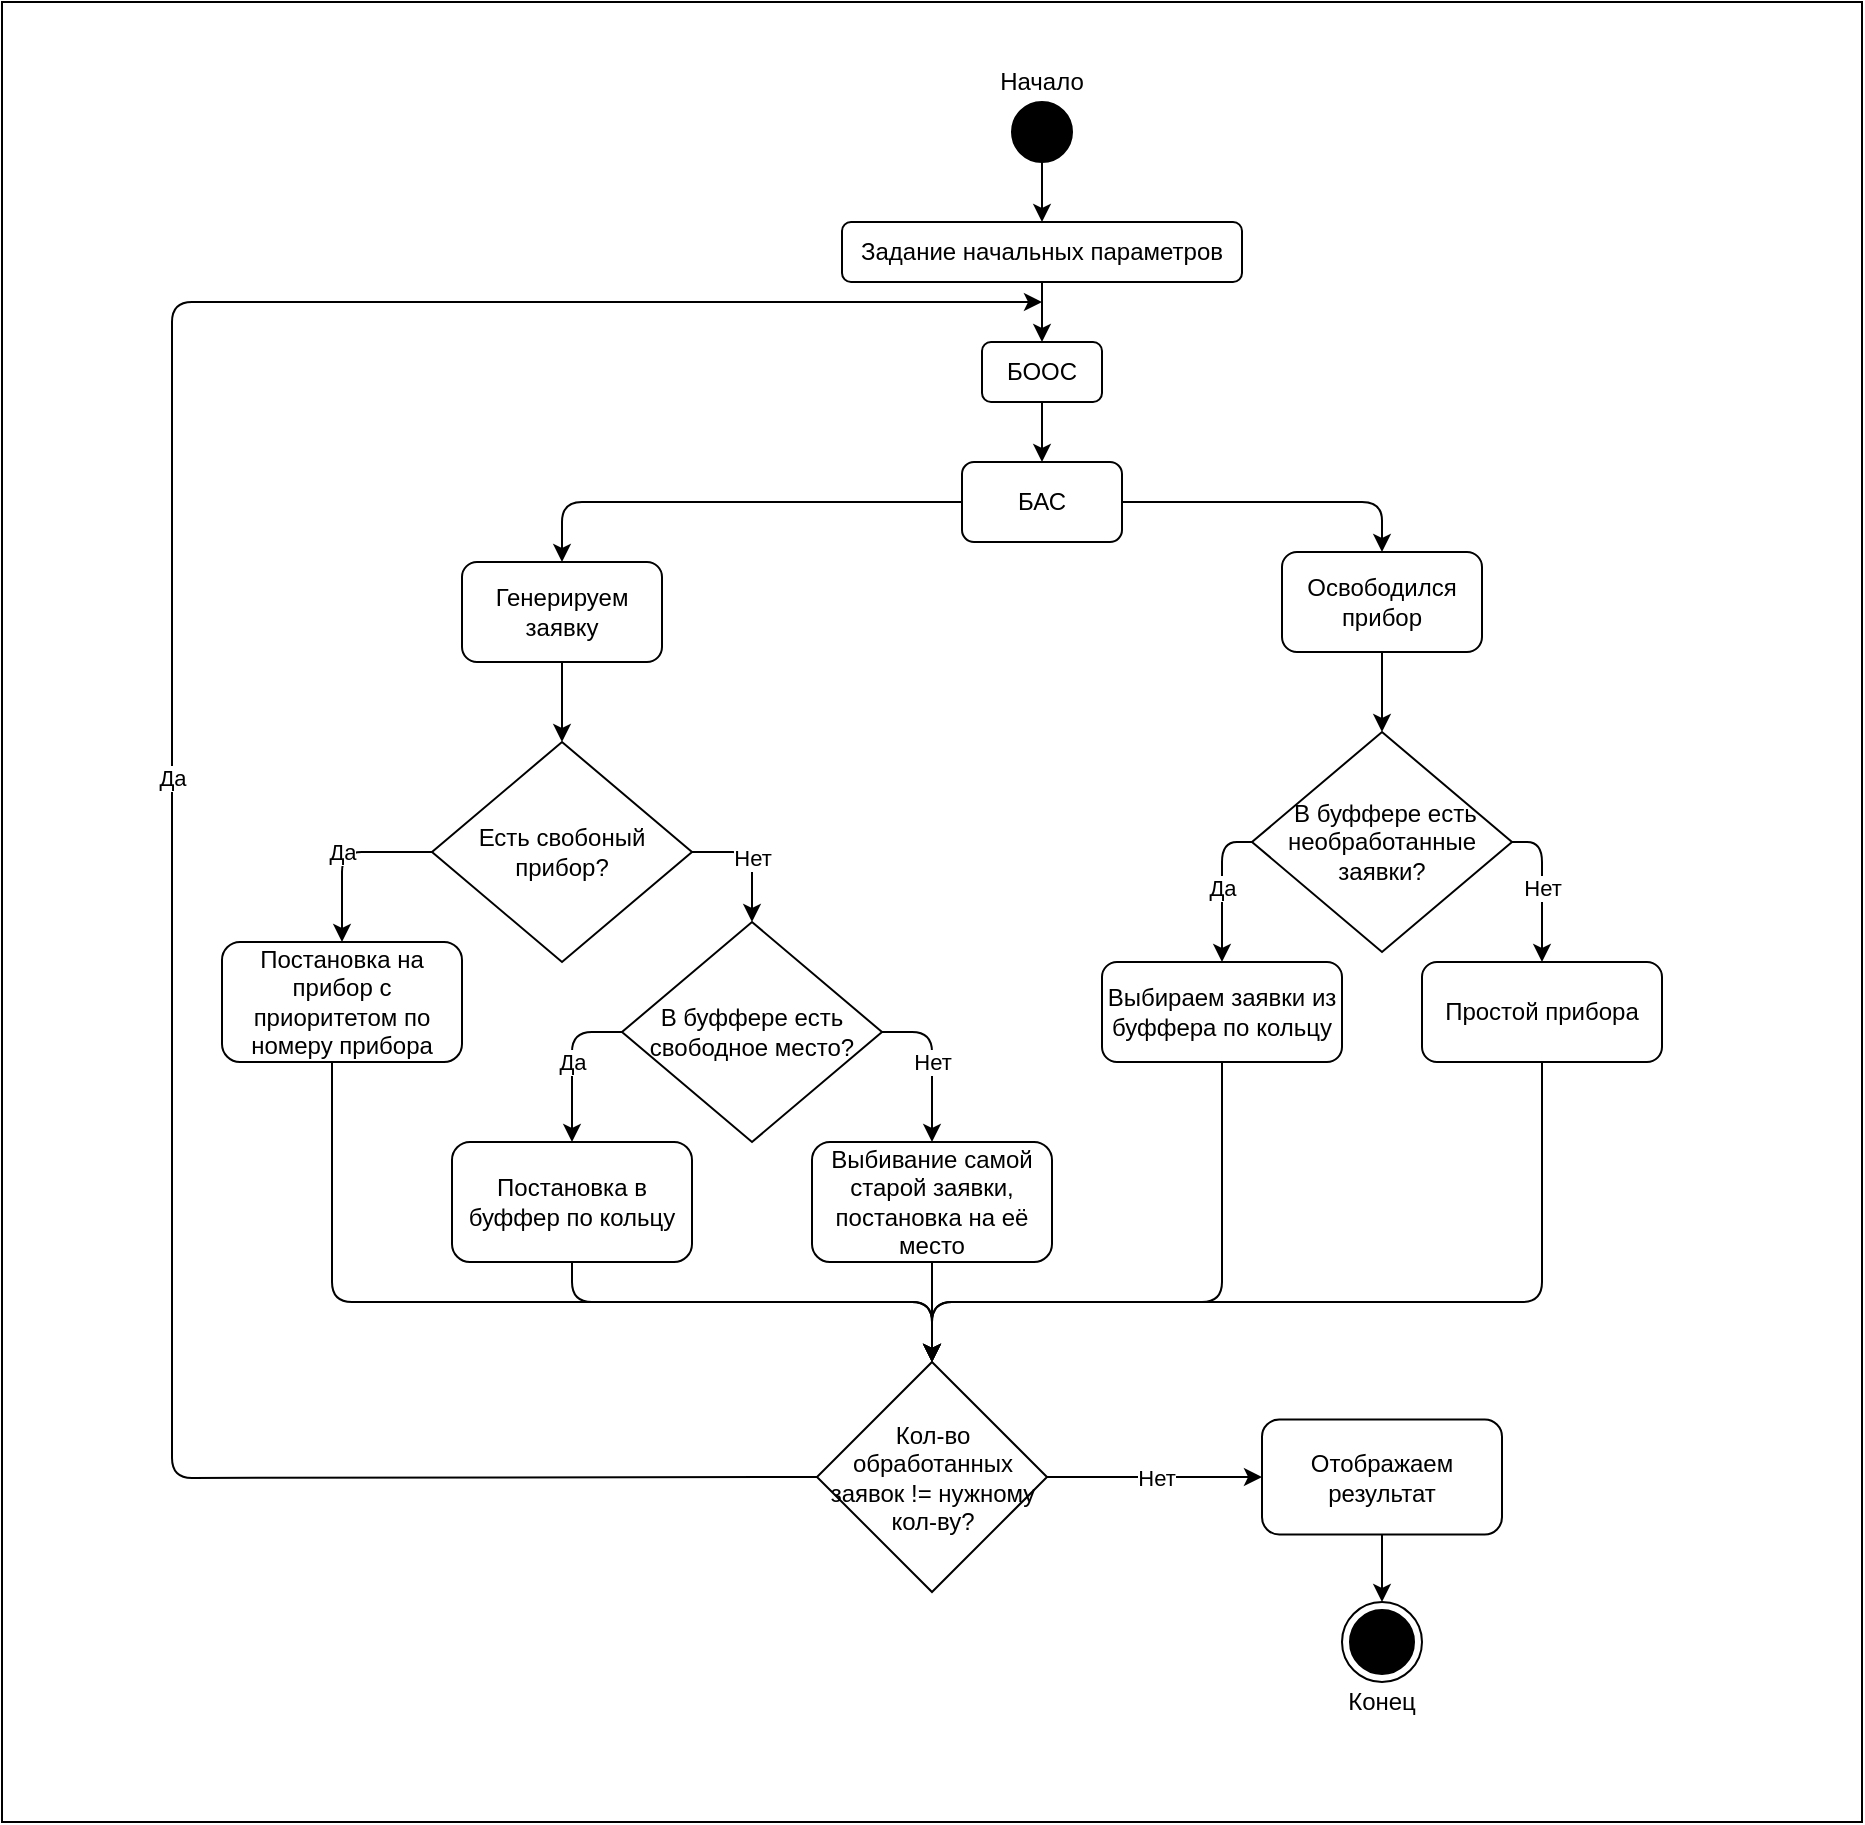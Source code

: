 <mxfile version="13.1.11" type="google"><diagram id="I2J8maqeOVjhnqBzBEfu" name="Page-1"><mxGraphModel dx="2650" dy="913" grid="1" gridSize="10" guides="1" tooltips="1" connect="1" arrows="1" fold="1" page="1" pageScale="1" pageWidth="850" pageHeight="1100" math="0" shadow="0"><root><mxCell id="0"/><mxCell id="1" parent="0"/><mxCell id="idZHF2T4VlLwFR4IimMt-74" value="" style="rounded=0;whiteSpace=wrap;html=1;strokeColor=#000000;fillColor=#FFFFFF;" vertex="1" parent="1"><mxGeometry x="-345" width="930" height="910" as="geometry"/></mxCell><mxCell id="idZHF2T4VlLwFR4IimMt-7" value="" style="edgeStyle=orthogonalEdgeStyle;rounded=0;orthogonalLoop=1;jettySize=auto;html=1;entryX=0.5;entryY=0;entryDx=0;entryDy=0;" edge="1" parent="1" source="idZHF2T4VlLwFR4IimMt-1" target="idZHF2T4VlLwFR4IimMt-5"><mxGeometry relative="1" as="geometry"><mxPoint x="240" y="75" as="targetPoint"/></mxGeometry></mxCell><mxCell id="idZHF2T4VlLwFR4IimMt-1" value="" style="ellipse;whiteSpace=wrap;html=1;aspect=fixed;strokeColor=#000000;fillColor=#000000;fontColor=#ffffff;" vertex="1" parent="1"><mxGeometry x="160" y="50" width="30" height="30" as="geometry"/></mxCell><mxCell id="idZHF2T4VlLwFR4IimMt-2" value="Начало" style="text;html=1;strokeColor=none;fillColor=none;align=center;verticalAlign=middle;whiteSpace=wrap;rounded=0;" vertex="1" parent="1"><mxGeometry x="155" y="30" width="40" height="20" as="geometry"/></mxCell><mxCell id="idZHF2T4VlLwFR4IimMt-5" value="Задание начальных параметров" style="rounded=1;whiteSpace=wrap;html=1;strokeColor=#000000;fillColor=#FFFFFF;" vertex="1" parent="1"><mxGeometry x="75" y="110" width="200" height="30" as="geometry"/></mxCell><mxCell id="idZHF2T4VlLwFR4IimMt-8" value="БООС" style="rounded=1;whiteSpace=wrap;html=1;strokeColor=#000000;fillColor=#FFFFFF;" vertex="1" parent="1"><mxGeometry x="145" y="170" width="60" height="30" as="geometry"/></mxCell><mxCell id="idZHF2T4VlLwFR4IimMt-12" value="" style="endArrow=classic;html=1;exitX=0.5;exitY=1;exitDx=0;exitDy=0;entryX=0.5;entryY=0;entryDx=0;entryDy=0;" edge="1" parent="1" source="idZHF2T4VlLwFR4IimMt-5" target="idZHF2T4VlLwFR4IimMt-8"><mxGeometry width="50" height="50" relative="1" as="geometry"><mxPoint x="160" y="300" as="sourcePoint"/><mxPoint x="210" y="250" as="targetPoint"/></mxGeometry></mxCell><mxCell id="idZHF2T4VlLwFR4IimMt-26" value="" style="edgeStyle=orthogonalEdgeStyle;rounded=1;orthogonalLoop=1;jettySize=auto;html=1;entryX=0.5;entryY=0;entryDx=0;entryDy=0;" edge="1" parent="1" source="idZHF2T4VlLwFR4IimMt-13" target="idZHF2T4VlLwFR4IimMt-16"><mxGeometry relative="1" as="geometry"><mxPoint x="-35" y="250" as="targetPoint"/></mxGeometry></mxCell><mxCell id="idZHF2T4VlLwFR4IimMt-28" value="" style="edgeStyle=orthogonalEdgeStyle;rounded=1;orthogonalLoop=1;jettySize=auto;html=1;entryX=0.5;entryY=0;entryDx=0;entryDy=0;" edge="1" parent="1" source="idZHF2T4VlLwFR4IimMt-13" target="idZHF2T4VlLwFR4IimMt-15"><mxGeometry relative="1" as="geometry"><mxPoint x="295" y="250" as="targetPoint"/></mxGeometry></mxCell><mxCell id="idZHF2T4VlLwFR4IimMt-13" value="БАС" style="rounded=1;whiteSpace=wrap;html=1;strokeColor=#000000;fillColor=#FFFFFF;" vertex="1" parent="1"><mxGeometry x="135" y="230" width="80" height="40" as="geometry"/></mxCell><mxCell id="idZHF2T4VlLwFR4IimMt-14" value="" style="endArrow=classic;html=1;exitX=0.5;exitY=1;exitDx=0;exitDy=0;entryX=0.5;entryY=0;entryDx=0;entryDy=0;" edge="1" parent="1" source="idZHF2T4VlLwFR4IimMt-8" target="idZHF2T4VlLwFR4IimMt-13"><mxGeometry width="50" height="50" relative="1" as="geometry"><mxPoint x="185" y="150" as="sourcePoint"/><mxPoint x="185" y="180" as="targetPoint"/></mxGeometry></mxCell><mxCell id="idZHF2T4VlLwFR4IimMt-24" value="" style="edgeStyle=orthogonalEdgeStyle;rounded=0;orthogonalLoop=1;jettySize=auto;html=1;" edge="1" parent="1" source="idZHF2T4VlLwFR4IimMt-15" target="idZHF2T4VlLwFR4IimMt-17"><mxGeometry relative="1" as="geometry"/></mxCell><mxCell id="idZHF2T4VlLwFR4IimMt-15" value="Освободился прибор" style="rounded=1;whiteSpace=wrap;html=1;strokeColor=#000000;fillColor=#FFFFFF;" vertex="1" parent="1"><mxGeometry x="295" y="275" width="100" height="50" as="geometry"/></mxCell><mxCell id="idZHF2T4VlLwFR4IimMt-23" value="" style="edgeStyle=orthogonalEdgeStyle;rounded=0;orthogonalLoop=1;jettySize=auto;html=1;" edge="1" parent="1" source="idZHF2T4VlLwFR4IimMt-16" target="idZHF2T4VlLwFR4IimMt-18"><mxGeometry relative="1" as="geometry"/></mxCell><mxCell id="idZHF2T4VlLwFR4IimMt-16" value="Генерируем заявку" style="rounded=1;whiteSpace=wrap;html=1;strokeColor=#000000;fillColor=#FFFFFF;" vertex="1" parent="1"><mxGeometry x="-115" y="280" width="100" height="50" as="geometry"/></mxCell><mxCell id="idZHF2T4VlLwFR4IimMt-17" value="&amp;nbsp;В буффере есть необработанные заявки?" style="rhombus;whiteSpace=wrap;html=1;strokeColor=#000000;fillColor=#FFFFFF;" vertex="1" parent="1"><mxGeometry x="280" y="365" width="130" height="110" as="geometry"/></mxCell><mxCell id="idZHF2T4VlLwFR4IimMt-22" value="Да" style="edgeStyle=orthogonalEdgeStyle;rounded=1;orthogonalLoop=1;jettySize=auto;html=1;exitX=0;exitY=0.5;exitDx=0;exitDy=0;entryX=0.5;entryY=0;entryDx=0;entryDy=0;" edge="1" parent="1" source="idZHF2T4VlLwFR4IimMt-18" target="idZHF2T4VlLwFR4IimMt-20"><mxGeometry relative="1" as="geometry"/></mxCell><mxCell id="idZHF2T4VlLwFR4IimMt-18" value="Есть свобоный прибор?" style="rhombus;whiteSpace=wrap;html=1;strokeColor=#000000;fillColor=#FFFFFF;" vertex="1" parent="1"><mxGeometry x="-130" y="370" width="130" height="110" as="geometry"/></mxCell><mxCell id="idZHF2T4VlLwFR4IimMt-52" value="" style="edgeStyle=orthogonalEdgeStyle;rounded=1;orthogonalLoop=1;jettySize=auto;html=1;entryX=0.5;entryY=0;entryDx=0;entryDy=0;" edge="1" parent="1" source="idZHF2T4VlLwFR4IimMt-20" target="idZHF2T4VlLwFR4IimMt-47"><mxGeometry relative="1" as="geometry"><mxPoint x="-180" y="890" as="targetPoint"/><Array as="points"><mxPoint x="-180" y="650"/><mxPoint x="120" y="650"/></Array></mxGeometry></mxCell><mxCell id="idZHF2T4VlLwFR4IimMt-20" value="Постановка на прибор c приоритетом по номеру прибора" style="rounded=1;whiteSpace=wrap;html=1;strokeColor=#000000;fillColor=#FFFFFF;" vertex="1" parent="1"><mxGeometry x="-235" y="470" width="120" height="60" as="geometry"/></mxCell><mxCell id="idZHF2T4VlLwFR4IimMt-39" value="Да" style="edgeStyle=orthogonalEdgeStyle;rounded=1;orthogonalLoop=1;jettySize=auto;html=1;entryX=0.5;entryY=0;entryDx=0;entryDy=0;exitX=0;exitY=0.5;exitDx=0;exitDy=0;" edge="1" parent="1" source="idZHF2T4VlLwFR4IimMt-29" target="idZHF2T4VlLwFR4IimMt-35"><mxGeometry relative="1" as="geometry"><mxPoint x="-70" y="635" as="targetPoint"/></mxGeometry></mxCell><mxCell id="idZHF2T4VlLwFR4IimMt-41" value="Нет" style="edgeStyle=orthogonalEdgeStyle;rounded=1;orthogonalLoop=1;jettySize=auto;html=1;entryX=0.5;entryY=0;entryDx=0;entryDy=0;exitX=1;exitY=0.5;exitDx=0;exitDy=0;entryPerimeter=0;" edge="1" parent="1" source="idZHF2T4VlLwFR4IimMt-29" target="idZHF2T4VlLwFR4IimMt-36"><mxGeometry relative="1" as="geometry"><mxPoint x="85" y="535" as="sourcePoint"/><mxPoint x="215" y="570" as="targetPoint"/><Array as="points"><mxPoint x="120" y="515"/></Array></mxGeometry></mxCell><mxCell id="idZHF2T4VlLwFR4IimMt-29" value="В буффере есть свободное место?" style="rhombus;whiteSpace=wrap;html=1;strokeColor=#000000;fillColor=#FFFFFF;" vertex="1" parent="1"><mxGeometry x="-35" y="460" width="130" height="110" as="geometry"/></mxCell><mxCell id="idZHF2T4VlLwFR4IimMt-30" value="Нет" style="edgeStyle=orthogonalEdgeStyle;rounded=1;orthogonalLoop=1;jettySize=auto;html=1;exitX=1;exitY=0.5;exitDx=0;exitDy=0;entryX=0.5;entryY=0;entryDx=0;entryDy=0;" edge="1" parent="1" source="idZHF2T4VlLwFR4IimMt-18" target="idZHF2T4VlLwFR4IimMt-29"><mxGeometry relative="1" as="geometry"><mxPoint x="80" y="445" as="sourcePoint"/><mxPoint x="15" y="540" as="targetPoint"/></mxGeometry></mxCell><mxCell id="idZHF2T4VlLwFR4IimMt-35" value="Постановка в буффер по кольцу" style="rounded=1;whiteSpace=wrap;html=1;strokeColor=#000000;fillColor=#FFFFFF;" vertex="1" parent="1"><mxGeometry x="-120" y="570" width="120" height="60" as="geometry"/></mxCell><mxCell id="idZHF2T4VlLwFR4IimMt-50" value="" style="edgeStyle=orthogonalEdgeStyle;rounded=1;orthogonalLoop=1;jettySize=auto;html=1;entryX=0.5;entryY=0;entryDx=0;entryDy=0;" edge="1" parent="1" source="idZHF2T4VlLwFR4IimMt-36" target="idZHF2T4VlLwFR4IimMt-47"><mxGeometry relative="1" as="geometry"><mxPoint x="175" y="810" as="targetPoint"/></mxGeometry></mxCell><mxCell id="idZHF2T4VlLwFR4IimMt-36" value="Выбивание самой старой заявки, постановка на её место" style="rounded=1;whiteSpace=wrap;html=1;strokeColor=#000000;fillColor=#FFFFFF;" vertex="1" parent="1"><mxGeometry x="60" y="570" width="120" height="60" as="geometry"/></mxCell><mxCell id="idZHF2T4VlLwFR4IimMt-54" value="" style="edgeStyle=orthogonalEdgeStyle;rounded=1;orthogonalLoop=1;jettySize=auto;html=1;entryX=0.5;entryY=0;entryDx=0;entryDy=0;exitX=0.5;exitY=1;exitDx=0;exitDy=0;" edge="1" parent="1" source="idZHF2T4VlLwFR4IimMt-43" target="idZHF2T4VlLwFR4IimMt-47"><mxGeometry relative="1" as="geometry"><mxPoint x="325" y="720" as="targetPoint"/><Array as="points"><mxPoint x="265" y="650"/><mxPoint x="120" y="650"/></Array></mxGeometry></mxCell><mxCell id="idZHF2T4VlLwFR4IimMt-43" value="Выбираем заявки из буффера по кольцу" style="rounded=1;whiteSpace=wrap;html=1;strokeColor=#000000;fillColor=#FFFFFF;" vertex="1" parent="1"><mxGeometry x="205" y="480" width="120" height="50" as="geometry"/></mxCell><mxCell id="idZHF2T4VlLwFR4IimMt-56" value="" style="edgeStyle=orthogonalEdgeStyle;rounded=1;orthogonalLoop=1;jettySize=auto;html=1;entryX=0.5;entryY=0;entryDx=0;entryDy=0;exitX=0.5;exitY=1;exitDx=0;exitDy=0;" edge="1" parent="1" source="idZHF2T4VlLwFR4IimMt-44" target="idZHF2T4VlLwFR4IimMt-47"><mxGeometry relative="1" as="geometry"><mxPoint x="480" y="720" as="targetPoint"/><Array as="points"><mxPoint x="425" y="650"/><mxPoint x="120" y="650"/></Array></mxGeometry></mxCell><mxCell id="idZHF2T4VlLwFR4IimMt-44" value="Простой прибора" style="rounded=1;whiteSpace=wrap;html=1;strokeColor=#000000;fillColor=#FFFFFF;" vertex="1" parent="1"><mxGeometry x="365" y="480" width="120" height="50" as="geometry"/></mxCell><mxCell id="idZHF2T4VlLwFR4IimMt-45" value="Да" style="endArrow=classic;html=1;exitX=0;exitY=0.5;exitDx=0;exitDy=0;entryX=0.5;entryY=0;entryDx=0;entryDy=0;" edge="1" parent="1" source="idZHF2T4VlLwFR4IimMt-17" target="idZHF2T4VlLwFR4IimMt-43"><mxGeometry width="50" height="50" relative="1" as="geometry"><mxPoint x="160" y="535" as="sourcePoint"/><mxPoint x="210" y="485" as="targetPoint"/><Array as="points"><mxPoint x="265" y="420"/></Array></mxGeometry></mxCell><mxCell id="idZHF2T4VlLwFR4IimMt-46" value="Нет" style="endArrow=classic;html=1;exitX=1;exitY=0.5;exitDx=0;exitDy=0;entryX=0.5;entryY=0;entryDx=0;entryDy=0;" edge="1" parent="1" source="idZHF2T4VlLwFR4IimMt-17" target="idZHF2T4VlLwFR4IimMt-44"><mxGeometry width="50" height="50" relative="1" as="geometry"><mxPoint x="370" y="485" as="sourcePoint"/><mxPoint x="420" y="435" as="targetPoint"/><Array as="points"><mxPoint x="425" y="420"/></Array></mxGeometry></mxCell><mxCell id="idZHF2T4VlLwFR4IimMt-60" value="Нет" style="edgeStyle=orthogonalEdgeStyle;rounded=1;orthogonalLoop=1;jettySize=auto;html=1;entryX=0;entryY=0.5;entryDx=0;entryDy=0;" edge="1" parent="1" source="idZHF2T4VlLwFR4IimMt-47" target="idZHF2T4VlLwFR4IimMt-58"><mxGeometry relative="1" as="geometry"><mxPoint x="330" y="878" as="targetPoint"/></mxGeometry></mxCell><mxCell id="idZHF2T4VlLwFR4IimMt-47" value="Кол-во обработанных заявок != нужному кол-ву?" style="rhombus;whiteSpace=wrap;html=1;strokeColor=#000000;fillColor=#FFFFFF;" vertex="1" parent="1"><mxGeometry x="62.5" y="680" width="115" height="115" as="geometry"/></mxCell><mxCell id="idZHF2T4VlLwFR4IimMt-48" value="" style="endArrow=classic;html=1;exitX=0.5;exitY=1;exitDx=0;exitDy=0;entryX=0.5;entryY=0;entryDx=0;entryDy=0;" edge="1" parent="1" source="idZHF2T4VlLwFR4IimMt-35" target="idZHF2T4VlLwFR4IimMt-47"><mxGeometry width="50" height="50" relative="1" as="geometry"><mxPoint x="170" y="610" as="sourcePoint"/><mxPoint x="220" y="560" as="targetPoint"/><Array as="points"><mxPoint x="-60" y="650"/><mxPoint x="120" y="650"/></Array></mxGeometry></mxCell><mxCell id="idZHF2T4VlLwFR4IimMt-57" value="Да" style="endArrow=classic;html=1;exitX=0;exitY=0.5;exitDx=0;exitDy=0;snapToPoint=0;" edge="1" parent="1" source="idZHF2T4VlLwFR4IimMt-47"><mxGeometry width="50" height="50" relative="1" as="geometry"><mxPoint x="170" y="770" as="sourcePoint"/><mxPoint x="175" y="150" as="targetPoint"/><Array as="points"><mxPoint x="-260" y="738"/><mxPoint x="-260" y="150"/></Array></mxGeometry></mxCell><mxCell id="idZHF2T4VlLwFR4IimMt-65" value="" style="edgeStyle=orthogonalEdgeStyle;rounded=1;orthogonalLoop=1;jettySize=auto;html=1;entryX=0.5;entryY=0;entryDx=0;entryDy=0;" edge="1" parent="1" source="idZHF2T4VlLwFR4IimMt-58" target="idZHF2T4VlLwFR4IimMt-63"><mxGeometry relative="1" as="geometry"><mxPoint x="380" y="986.25" as="targetPoint"/></mxGeometry></mxCell><mxCell id="idZHF2T4VlLwFR4IimMt-58" value="Отображаем результат" style="rounded=1;whiteSpace=wrap;html=1;strokeColor=#000000;fillColor=#FFFFFF;" vertex="1" parent="1"><mxGeometry x="285" y="708.75" width="120" height="57.5" as="geometry"/></mxCell><mxCell id="idZHF2T4VlLwFR4IimMt-63" value="" style="ellipse;html=1;shape=endState;fillColor=#000000;strokeColor=#000000;" vertex="1" parent="1"><mxGeometry x="325" y="800" width="40" height="40" as="geometry"/></mxCell><mxCell id="idZHF2T4VlLwFR4IimMt-67" value="Конец" style="text;html=1;strokeColor=none;fillColor=none;align=center;verticalAlign=middle;whiteSpace=wrap;rounded=0;" vertex="1" parent="1"><mxGeometry x="325" y="840" width="40" height="20" as="geometry"/></mxCell></root></mxGraphModel></diagram></mxfile>